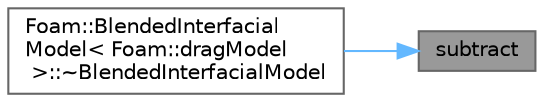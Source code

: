 digraph "subtract"
{
 // LATEX_PDF_SIZE
  bgcolor="transparent";
  edge [fontname=Helvetica,fontsize=10,labelfontname=Helvetica,labelfontsize=10];
  node [fontname=Helvetica,fontsize=10,shape=box,height=0.2,width=0.4];
  rankdir="RL";
  Node1 [id="Node000001",label="subtract",height=0.2,width=0.4,color="gray40", fillcolor="grey60", style="filled", fontcolor="black",tooltip=" "];
  Node1 -> Node2 [id="edge1_Node000001_Node000002",dir="back",color="steelblue1",style="solid",tooltip=" "];
  Node2 [id="Node000002",label="Foam::BlendedInterfacial\lModel\< Foam::dragModel\l \>::~BlendedInterfacialModel",height=0.2,width=0.4,color="grey40", fillcolor="white", style="filled",URL="$classFoam_1_1BlendedInterfacialModel.html#af965d40a66a82b4475329a9a4614a902",tooltip=" "];
}
